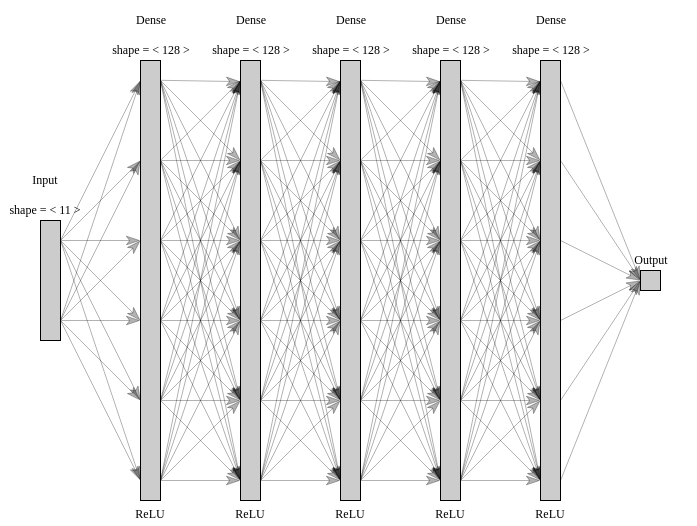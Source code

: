 <mxfile version="17.4.0" type="github"><diagram id="D5hz_3IDeB3pTGHhbvuk" name="Page-1"><mxGraphModel dx="517" dy="291" grid="1" gridSize="10" guides="1" tooltips="1" connect="1" arrows="1" fold="1" page="1" pageScale="1" pageWidth="850" pageHeight="1100" math="0" shadow="0"><root><mxCell id="0"/><mxCell id="1" parent="0"/><mxCell id="kqEe0ORFZnxkRcfExbXP-3" value="" style="rounded=0;whiteSpace=wrap;html=1;fillColor=#CCCCCC;strokeColor=default;strokeWidth=0.5;" vertex="1" parent="1"><mxGeometry x="210" y="270" width="10" height="220" as="geometry"/></mxCell><mxCell id="kqEe0ORFZnxkRcfExbXP-29" value="" style="endArrow=classicThin;html=1;rounded=0;opacity=30;endFill=1;strokeWidth=0.5;exitX=1;exitY=0.045;exitDx=0;exitDy=0;exitPerimeter=0;entryX=0;entryY=0.048;entryDx=0;entryDy=0;entryPerimeter=0;" edge="1" parent="1"><mxGeometry width="50" height="50" relative="1" as="geometry"><mxPoint x="220" y="279.9" as="sourcePoint"/><mxPoint x="260" y="280.56" as="targetPoint"/></mxGeometry></mxCell><mxCell id="kqEe0ORFZnxkRcfExbXP-30" value="" style="endArrow=classicThin;html=1;rounded=0;opacity=30;endFill=1;strokeWidth=0.5;" edge="1" parent="1"><mxGeometry width="50" height="50" relative="1" as="geometry"><mxPoint x="220" y="280" as="sourcePoint"/><mxPoint x="260" y="320" as="targetPoint"/></mxGeometry></mxCell><mxCell id="kqEe0ORFZnxkRcfExbXP-31" value="" style="endArrow=classicThin;html=1;rounded=0;opacity=30;endFill=1;strokeWidth=0.5;" edge="1" parent="1"><mxGeometry width="50" height="50" relative="1" as="geometry"><mxPoint x="220" y="280" as="sourcePoint"/><mxPoint x="260" y="360" as="targetPoint"/></mxGeometry></mxCell><mxCell id="kqEe0ORFZnxkRcfExbXP-32" value="" style="endArrow=classicThin;html=1;rounded=0;opacity=30;endFill=1;strokeWidth=0.5;" edge="1" parent="1"><mxGeometry width="50" height="50" relative="1" as="geometry"><mxPoint x="220" y="280" as="sourcePoint"/><mxPoint x="260" y="400" as="targetPoint"/></mxGeometry></mxCell><mxCell id="kqEe0ORFZnxkRcfExbXP-33" value="" style="endArrow=classicThin;html=1;rounded=0;opacity=30;endFill=1;strokeWidth=0.5;" edge="1" parent="1"><mxGeometry width="50" height="50" relative="1" as="geometry"><mxPoint x="220" y="280" as="sourcePoint"/><mxPoint x="260" y="440" as="targetPoint"/></mxGeometry></mxCell><mxCell id="kqEe0ORFZnxkRcfExbXP-34" value="" style="endArrow=classicThin;html=1;rounded=0;opacity=30;endFill=1;strokeWidth=0.5;" edge="1" parent="1"><mxGeometry width="50" height="50" relative="1" as="geometry"><mxPoint x="220" y="280" as="sourcePoint"/><mxPoint x="260" y="480" as="targetPoint"/></mxGeometry></mxCell><mxCell id="kqEe0ORFZnxkRcfExbXP-35" value="" style="endArrow=classicThin;html=1;rounded=0;opacity=30;endFill=1;strokeWidth=0.5;exitX=1;exitY=0.227;exitDx=0;exitDy=0;exitPerimeter=0;" edge="1" parent="1"><mxGeometry width="50" height="50" relative="1" as="geometry"><mxPoint x="220" y="319.94" as="sourcePoint"/><mxPoint x="260" y="280" as="targetPoint"/></mxGeometry></mxCell><mxCell id="kqEe0ORFZnxkRcfExbXP-36" value="" style="endArrow=classicThin;html=1;rounded=0;opacity=30;endFill=1;strokeWidth=0.5;" edge="1" parent="1"><mxGeometry width="50" height="50" relative="1" as="geometry"><mxPoint x="220" y="320" as="sourcePoint"/><mxPoint x="260" y="320" as="targetPoint"/></mxGeometry></mxCell><mxCell id="kqEe0ORFZnxkRcfExbXP-37" value="" style="endArrow=classicThin;html=1;rounded=0;opacity=30;endFill=1;strokeWidth=0.5;" edge="1" parent="1"><mxGeometry width="50" height="50" relative="1" as="geometry"><mxPoint x="220" y="320" as="sourcePoint"/><mxPoint x="260" y="360" as="targetPoint"/></mxGeometry></mxCell><mxCell id="kqEe0ORFZnxkRcfExbXP-38" value="" style="endArrow=classicThin;html=1;rounded=0;opacity=30;endFill=1;strokeWidth=0.5;" edge="1" parent="1"><mxGeometry width="50" height="50" relative="1" as="geometry"><mxPoint x="220" y="320" as="sourcePoint"/><mxPoint x="260" y="400" as="targetPoint"/></mxGeometry></mxCell><mxCell id="kqEe0ORFZnxkRcfExbXP-39" value="" style="endArrow=classicThin;html=1;rounded=0;opacity=30;endFill=1;strokeWidth=0.5;" edge="1" parent="1"><mxGeometry width="50" height="50" relative="1" as="geometry"><mxPoint x="220" y="320" as="sourcePoint"/><mxPoint x="260" y="440" as="targetPoint"/></mxGeometry></mxCell><mxCell id="kqEe0ORFZnxkRcfExbXP-40" value="" style="endArrow=classicThin;html=1;rounded=0;opacity=30;endFill=1;strokeWidth=0.5;" edge="1" parent="1"><mxGeometry width="50" height="50" relative="1" as="geometry"><mxPoint x="220" y="320" as="sourcePoint"/><mxPoint x="260" y="480" as="targetPoint"/></mxGeometry></mxCell><mxCell id="kqEe0ORFZnxkRcfExbXP-42" value="" style="endArrow=classicThin;html=1;rounded=0;opacity=30;endFill=1;strokeWidth=0.5;" edge="1" parent="1"><mxGeometry width="50" height="50" relative="1" as="geometry"><mxPoint x="220" y="360" as="sourcePoint"/><mxPoint x="260" y="280" as="targetPoint"/></mxGeometry></mxCell><mxCell id="kqEe0ORFZnxkRcfExbXP-43" value="" style="endArrow=classicThin;html=1;rounded=0;opacity=30;endFill=1;strokeWidth=0.5;" edge="1" parent="1"><mxGeometry width="50" height="50" relative="1" as="geometry"><mxPoint x="220" y="360" as="sourcePoint"/><mxPoint x="260" y="320" as="targetPoint"/></mxGeometry></mxCell><mxCell id="kqEe0ORFZnxkRcfExbXP-44" value="" style="endArrow=classicThin;html=1;rounded=0;opacity=30;endFill=1;strokeWidth=0.5;" edge="1" parent="1"><mxGeometry width="50" height="50" relative="1" as="geometry"><mxPoint x="220" y="360" as="sourcePoint"/><mxPoint x="260" y="360" as="targetPoint"/></mxGeometry></mxCell><mxCell id="kqEe0ORFZnxkRcfExbXP-45" value="" style="endArrow=classicThin;html=1;rounded=0;opacity=30;endFill=1;strokeWidth=0.5;" edge="1" parent="1"><mxGeometry width="50" height="50" relative="1" as="geometry"><mxPoint x="220" y="360" as="sourcePoint"/><mxPoint x="260" y="400" as="targetPoint"/></mxGeometry></mxCell><mxCell id="kqEe0ORFZnxkRcfExbXP-46" value="" style="endArrow=classicThin;html=1;rounded=0;opacity=30;endFill=1;strokeWidth=0.5;" edge="1" parent="1"><mxGeometry width="50" height="50" relative="1" as="geometry"><mxPoint x="220" y="360" as="sourcePoint"/><mxPoint x="260" y="440" as="targetPoint"/></mxGeometry></mxCell><mxCell id="kqEe0ORFZnxkRcfExbXP-47" value="" style="endArrow=classicThin;html=1;rounded=0;opacity=30;endFill=1;strokeWidth=0.5;" edge="1" parent="1"><mxGeometry width="50" height="50" relative="1" as="geometry"><mxPoint x="220" y="360" as="sourcePoint"/><mxPoint x="260" y="480" as="targetPoint"/></mxGeometry></mxCell><mxCell id="kqEe0ORFZnxkRcfExbXP-48" value="" style="endArrow=classicThin;html=1;rounded=0;opacity=30;endFill=1;strokeWidth=0.5;" edge="1" parent="1"><mxGeometry width="50" height="50" relative="1" as="geometry"><mxPoint x="220" y="400" as="sourcePoint"/><mxPoint x="260" y="280" as="targetPoint"/></mxGeometry></mxCell><mxCell id="kqEe0ORFZnxkRcfExbXP-49" value="" style="endArrow=classicThin;html=1;rounded=0;opacity=30;endFill=1;strokeWidth=0.5;" edge="1" parent="1"><mxGeometry width="50" height="50" relative="1" as="geometry"><mxPoint x="220" y="400" as="sourcePoint"/><mxPoint x="260" y="320" as="targetPoint"/></mxGeometry></mxCell><mxCell id="kqEe0ORFZnxkRcfExbXP-50" value="" style="endArrow=classicThin;html=1;rounded=0;opacity=30;endFill=1;strokeWidth=0.5;" edge="1" parent="1"><mxGeometry width="50" height="50" relative="1" as="geometry"><mxPoint x="220" y="400" as="sourcePoint"/><mxPoint x="260" y="360" as="targetPoint"/></mxGeometry></mxCell><mxCell id="kqEe0ORFZnxkRcfExbXP-51" value="" style="endArrow=classicThin;html=1;rounded=0;opacity=30;endFill=1;strokeWidth=0.5;" edge="1" parent="1"><mxGeometry width="50" height="50" relative="1" as="geometry"><mxPoint x="220" y="400" as="sourcePoint"/><mxPoint x="260" y="400" as="targetPoint"/></mxGeometry></mxCell><mxCell id="kqEe0ORFZnxkRcfExbXP-52" value="" style="endArrow=classicThin;html=1;rounded=0;opacity=30;endFill=1;strokeWidth=0.5;" edge="1" parent="1"><mxGeometry width="50" height="50" relative="1" as="geometry"><mxPoint x="220" y="400" as="sourcePoint"/><mxPoint x="260" y="440" as="targetPoint"/></mxGeometry></mxCell><mxCell id="kqEe0ORFZnxkRcfExbXP-53" value="" style="endArrow=classicThin;html=1;rounded=0;opacity=30;endFill=1;strokeWidth=0.5;" edge="1" parent="1"><mxGeometry width="50" height="50" relative="1" as="geometry"><mxPoint x="220" y="400" as="sourcePoint"/><mxPoint x="260" y="480" as="targetPoint"/></mxGeometry></mxCell><mxCell id="kqEe0ORFZnxkRcfExbXP-54" value="" style="endArrow=classicThin;html=1;rounded=0;opacity=30;endFill=1;strokeWidth=0.5;" edge="1" parent="1"><mxGeometry width="50" height="50" relative="1" as="geometry"><mxPoint x="220" y="440" as="sourcePoint"/><mxPoint x="260" y="280" as="targetPoint"/></mxGeometry></mxCell><mxCell id="kqEe0ORFZnxkRcfExbXP-55" value="" style="endArrow=classicThin;html=1;rounded=0;opacity=30;endFill=1;strokeWidth=0.5;" edge="1" parent="1"><mxGeometry width="50" height="50" relative="1" as="geometry"><mxPoint x="220" y="440" as="sourcePoint"/><mxPoint x="260" y="320" as="targetPoint"/></mxGeometry></mxCell><mxCell id="kqEe0ORFZnxkRcfExbXP-56" value="" style="endArrow=classicThin;html=1;rounded=0;opacity=30;endFill=1;strokeWidth=0.5;" edge="1" parent="1"><mxGeometry width="50" height="50" relative="1" as="geometry"><mxPoint x="220" y="440" as="sourcePoint"/><mxPoint x="260" y="360" as="targetPoint"/></mxGeometry></mxCell><mxCell id="kqEe0ORFZnxkRcfExbXP-57" value="" style="endArrow=classicThin;html=1;rounded=0;opacity=30;endFill=1;strokeWidth=0.5;" edge="1" parent="1"><mxGeometry width="50" height="50" relative="1" as="geometry"><mxPoint x="220" y="440" as="sourcePoint"/><mxPoint x="260" y="400" as="targetPoint"/></mxGeometry></mxCell><mxCell id="kqEe0ORFZnxkRcfExbXP-58" value="" style="endArrow=classicThin;html=1;rounded=0;opacity=30;endFill=1;strokeWidth=0.5;" edge="1" parent="1"><mxGeometry width="50" height="50" relative="1" as="geometry"><mxPoint x="220" y="440" as="sourcePoint"/><mxPoint x="260" y="440" as="targetPoint"/></mxGeometry></mxCell><mxCell id="kqEe0ORFZnxkRcfExbXP-59" value="" style="endArrow=classicThin;html=1;rounded=0;opacity=30;endFill=1;strokeWidth=0.5;" edge="1" parent="1"><mxGeometry width="50" height="50" relative="1" as="geometry"><mxPoint x="220" y="440" as="sourcePoint"/><mxPoint x="260" y="480" as="targetPoint"/></mxGeometry></mxCell><mxCell id="kqEe0ORFZnxkRcfExbXP-60" value="" style="endArrow=classicThin;html=1;rounded=0;opacity=30;endFill=1;strokeWidth=0.5;" edge="1" parent="1"><mxGeometry width="50" height="50" relative="1" as="geometry"><mxPoint x="220" y="480" as="sourcePoint"/><mxPoint x="260" y="280" as="targetPoint"/></mxGeometry></mxCell><mxCell id="kqEe0ORFZnxkRcfExbXP-61" value="" style="endArrow=classicThin;html=1;rounded=0;opacity=30;endFill=1;strokeWidth=0.5;" edge="1" parent="1"><mxGeometry width="50" height="50" relative="1" as="geometry"><mxPoint x="220" y="480" as="sourcePoint"/><mxPoint x="260" y="320" as="targetPoint"/></mxGeometry></mxCell><mxCell id="kqEe0ORFZnxkRcfExbXP-62" value="" style="endArrow=classicThin;html=1;rounded=0;opacity=30;endFill=1;strokeWidth=0.5;" edge="1" parent="1"><mxGeometry width="50" height="50" relative="1" as="geometry"><mxPoint x="220" y="480" as="sourcePoint"/><mxPoint x="260" y="360" as="targetPoint"/></mxGeometry></mxCell><mxCell id="kqEe0ORFZnxkRcfExbXP-63" value="" style="endArrow=classicThin;html=1;rounded=0;opacity=30;endFill=1;strokeWidth=0.5;" edge="1" parent="1"><mxGeometry width="50" height="50" relative="1" as="geometry"><mxPoint x="220" y="480" as="sourcePoint"/><mxPoint x="260" y="400" as="targetPoint"/></mxGeometry></mxCell><mxCell id="kqEe0ORFZnxkRcfExbXP-64" value="" style="endArrow=classicThin;html=1;rounded=0;opacity=30;endFill=1;strokeWidth=0.5;" edge="1" parent="1"><mxGeometry width="50" height="50" relative="1" as="geometry"><mxPoint x="220" y="480" as="sourcePoint"/><mxPoint x="260" y="440" as="targetPoint"/></mxGeometry></mxCell><mxCell id="kqEe0ORFZnxkRcfExbXP-65" value="" style="endArrow=classicThin;html=1;rounded=0;opacity=30;endFill=1;strokeWidth=0.5;" edge="1" parent="1"><mxGeometry width="50" height="50" relative="1" as="geometry"><mxPoint x="220" y="480" as="sourcePoint"/><mxPoint x="260" y="480" as="targetPoint"/></mxGeometry></mxCell><mxCell id="kqEe0ORFZnxkRcfExbXP-325" value="" style="rounded=0;whiteSpace=wrap;html=1;fillColor=#CCCCCC;strokeColor=default;strokeWidth=0.5;" vertex="1" parent="1"><mxGeometry x="260" y="270" width="10" height="220" as="geometry"/></mxCell><mxCell id="kqEe0ORFZnxkRcfExbXP-326" value="" style="endArrow=classicThin;html=1;rounded=0;opacity=30;endFill=1;strokeWidth=0.5;exitX=1;exitY=0.045;exitDx=0;exitDy=0;exitPerimeter=0;entryX=0;entryY=0.048;entryDx=0;entryDy=0;entryPerimeter=0;" edge="1" parent="1"><mxGeometry width="50" height="50" relative="1" as="geometry"><mxPoint x="270" y="279.9" as="sourcePoint"/><mxPoint x="310" y="280.56" as="targetPoint"/></mxGeometry></mxCell><mxCell id="kqEe0ORFZnxkRcfExbXP-327" value="" style="endArrow=classicThin;html=1;rounded=0;opacity=30;endFill=1;strokeWidth=0.5;" edge="1" parent="1"><mxGeometry width="50" height="50" relative="1" as="geometry"><mxPoint x="270" y="280" as="sourcePoint"/><mxPoint x="310" y="320" as="targetPoint"/></mxGeometry></mxCell><mxCell id="kqEe0ORFZnxkRcfExbXP-328" value="" style="endArrow=classicThin;html=1;rounded=0;opacity=30;endFill=1;strokeWidth=0.5;" edge="1" parent="1"><mxGeometry width="50" height="50" relative="1" as="geometry"><mxPoint x="270" y="280" as="sourcePoint"/><mxPoint x="310" y="360" as="targetPoint"/></mxGeometry></mxCell><mxCell id="kqEe0ORFZnxkRcfExbXP-329" value="" style="endArrow=classicThin;html=1;rounded=0;opacity=30;endFill=1;strokeWidth=0.5;" edge="1" parent="1"><mxGeometry width="50" height="50" relative="1" as="geometry"><mxPoint x="270" y="280" as="sourcePoint"/><mxPoint x="310" y="400" as="targetPoint"/></mxGeometry></mxCell><mxCell id="kqEe0ORFZnxkRcfExbXP-330" value="" style="endArrow=classicThin;html=1;rounded=0;opacity=30;endFill=1;strokeWidth=0.5;" edge="1" parent="1"><mxGeometry width="50" height="50" relative="1" as="geometry"><mxPoint x="270" y="280" as="sourcePoint"/><mxPoint x="310" y="440" as="targetPoint"/></mxGeometry></mxCell><mxCell id="kqEe0ORFZnxkRcfExbXP-331" value="" style="endArrow=classicThin;html=1;rounded=0;opacity=30;endFill=1;strokeWidth=0.5;" edge="1" parent="1"><mxGeometry width="50" height="50" relative="1" as="geometry"><mxPoint x="270" y="280" as="sourcePoint"/><mxPoint x="310" y="480" as="targetPoint"/></mxGeometry></mxCell><mxCell id="kqEe0ORFZnxkRcfExbXP-332" value="" style="endArrow=classicThin;html=1;rounded=0;opacity=30;endFill=1;strokeWidth=0.5;exitX=1;exitY=0.227;exitDx=0;exitDy=0;exitPerimeter=0;" edge="1" parent="1"><mxGeometry width="50" height="50" relative="1" as="geometry"><mxPoint x="270" y="319.94" as="sourcePoint"/><mxPoint x="310" y="280" as="targetPoint"/></mxGeometry></mxCell><mxCell id="kqEe0ORFZnxkRcfExbXP-333" value="" style="endArrow=classicThin;html=1;rounded=0;opacity=30;endFill=1;strokeWidth=0.5;" edge="1" parent="1"><mxGeometry width="50" height="50" relative="1" as="geometry"><mxPoint x="270" y="320" as="sourcePoint"/><mxPoint x="310" y="320" as="targetPoint"/></mxGeometry></mxCell><mxCell id="kqEe0ORFZnxkRcfExbXP-334" value="" style="endArrow=classicThin;html=1;rounded=0;opacity=30;endFill=1;strokeWidth=0.5;" edge="1" parent="1"><mxGeometry width="50" height="50" relative="1" as="geometry"><mxPoint x="270" y="320" as="sourcePoint"/><mxPoint x="310" y="360" as="targetPoint"/></mxGeometry></mxCell><mxCell id="kqEe0ORFZnxkRcfExbXP-335" value="" style="endArrow=classicThin;html=1;rounded=0;opacity=30;endFill=1;strokeWidth=0.5;" edge="1" parent="1"><mxGeometry width="50" height="50" relative="1" as="geometry"><mxPoint x="270" y="320" as="sourcePoint"/><mxPoint x="310" y="400" as="targetPoint"/></mxGeometry></mxCell><mxCell id="kqEe0ORFZnxkRcfExbXP-336" value="" style="endArrow=classicThin;html=1;rounded=0;opacity=30;endFill=1;strokeWidth=0.5;" edge="1" parent="1"><mxGeometry width="50" height="50" relative="1" as="geometry"><mxPoint x="270" y="320" as="sourcePoint"/><mxPoint x="310" y="440" as="targetPoint"/></mxGeometry></mxCell><mxCell id="kqEe0ORFZnxkRcfExbXP-337" value="" style="endArrow=classicThin;html=1;rounded=0;opacity=30;endFill=1;strokeWidth=0.5;" edge="1" parent="1"><mxGeometry width="50" height="50" relative="1" as="geometry"><mxPoint x="270" y="320" as="sourcePoint"/><mxPoint x="310" y="480" as="targetPoint"/></mxGeometry></mxCell><mxCell id="kqEe0ORFZnxkRcfExbXP-338" value="" style="endArrow=classicThin;html=1;rounded=0;opacity=30;endFill=1;strokeWidth=0.5;" edge="1" parent="1"><mxGeometry width="50" height="50" relative="1" as="geometry"><mxPoint x="270" y="360" as="sourcePoint"/><mxPoint x="310" y="280" as="targetPoint"/></mxGeometry></mxCell><mxCell id="kqEe0ORFZnxkRcfExbXP-339" value="" style="endArrow=classicThin;html=1;rounded=0;opacity=30;endFill=1;strokeWidth=0.5;" edge="1" parent="1"><mxGeometry width="50" height="50" relative="1" as="geometry"><mxPoint x="270" y="360" as="sourcePoint"/><mxPoint x="310" y="320" as="targetPoint"/></mxGeometry></mxCell><mxCell id="kqEe0ORFZnxkRcfExbXP-340" value="" style="endArrow=classicThin;html=1;rounded=0;opacity=30;endFill=1;strokeWidth=0.5;" edge="1" parent="1"><mxGeometry width="50" height="50" relative="1" as="geometry"><mxPoint x="270" y="360" as="sourcePoint"/><mxPoint x="310" y="360" as="targetPoint"/></mxGeometry></mxCell><mxCell id="kqEe0ORFZnxkRcfExbXP-341" value="" style="endArrow=classicThin;html=1;rounded=0;opacity=30;endFill=1;strokeWidth=0.5;" edge="1" parent="1"><mxGeometry width="50" height="50" relative="1" as="geometry"><mxPoint x="270" y="360" as="sourcePoint"/><mxPoint x="310" y="400" as="targetPoint"/></mxGeometry></mxCell><mxCell id="kqEe0ORFZnxkRcfExbXP-342" value="" style="endArrow=classicThin;html=1;rounded=0;opacity=30;endFill=1;strokeWidth=0.5;" edge="1" parent="1"><mxGeometry width="50" height="50" relative="1" as="geometry"><mxPoint x="270" y="360" as="sourcePoint"/><mxPoint x="310" y="440" as="targetPoint"/></mxGeometry></mxCell><mxCell id="kqEe0ORFZnxkRcfExbXP-343" value="" style="endArrow=classicThin;html=1;rounded=0;opacity=30;endFill=1;strokeWidth=0.5;" edge="1" parent="1"><mxGeometry width="50" height="50" relative="1" as="geometry"><mxPoint x="270" y="360" as="sourcePoint"/><mxPoint x="310" y="480" as="targetPoint"/></mxGeometry></mxCell><mxCell id="kqEe0ORFZnxkRcfExbXP-344" value="" style="endArrow=classicThin;html=1;rounded=0;opacity=30;endFill=1;strokeWidth=0.5;" edge="1" parent="1"><mxGeometry width="50" height="50" relative="1" as="geometry"><mxPoint x="270" y="400" as="sourcePoint"/><mxPoint x="310" y="280" as="targetPoint"/></mxGeometry></mxCell><mxCell id="kqEe0ORFZnxkRcfExbXP-345" value="" style="endArrow=classicThin;html=1;rounded=0;opacity=30;endFill=1;strokeWidth=0.5;" edge="1" parent="1"><mxGeometry width="50" height="50" relative="1" as="geometry"><mxPoint x="270" y="400" as="sourcePoint"/><mxPoint x="310" y="320" as="targetPoint"/></mxGeometry></mxCell><mxCell id="kqEe0ORFZnxkRcfExbXP-346" value="" style="endArrow=classicThin;html=1;rounded=0;opacity=30;endFill=1;strokeWidth=0.5;" edge="1" parent="1"><mxGeometry width="50" height="50" relative="1" as="geometry"><mxPoint x="270" y="400" as="sourcePoint"/><mxPoint x="310" y="360" as="targetPoint"/></mxGeometry></mxCell><mxCell id="kqEe0ORFZnxkRcfExbXP-347" value="" style="endArrow=classicThin;html=1;rounded=0;opacity=30;endFill=1;strokeWidth=0.5;" edge="1" parent="1"><mxGeometry width="50" height="50" relative="1" as="geometry"><mxPoint x="270" y="400" as="sourcePoint"/><mxPoint x="310" y="400" as="targetPoint"/></mxGeometry></mxCell><mxCell id="kqEe0ORFZnxkRcfExbXP-348" value="" style="endArrow=classicThin;html=1;rounded=0;opacity=30;endFill=1;strokeWidth=0.5;" edge="1" parent="1"><mxGeometry width="50" height="50" relative="1" as="geometry"><mxPoint x="270" y="400" as="sourcePoint"/><mxPoint x="310" y="440" as="targetPoint"/></mxGeometry></mxCell><mxCell id="kqEe0ORFZnxkRcfExbXP-349" value="" style="endArrow=classicThin;html=1;rounded=0;opacity=30;endFill=1;strokeWidth=0.5;" edge="1" parent="1"><mxGeometry width="50" height="50" relative="1" as="geometry"><mxPoint x="270" y="400" as="sourcePoint"/><mxPoint x="310" y="480" as="targetPoint"/></mxGeometry></mxCell><mxCell id="kqEe0ORFZnxkRcfExbXP-350" value="" style="endArrow=classicThin;html=1;rounded=0;opacity=30;endFill=1;strokeWidth=0.5;" edge="1" parent="1"><mxGeometry width="50" height="50" relative="1" as="geometry"><mxPoint x="270" y="440" as="sourcePoint"/><mxPoint x="310" y="280" as="targetPoint"/></mxGeometry></mxCell><mxCell id="kqEe0ORFZnxkRcfExbXP-351" value="" style="endArrow=classicThin;html=1;rounded=0;opacity=30;endFill=1;strokeWidth=0.5;" edge="1" parent="1"><mxGeometry width="50" height="50" relative="1" as="geometry"><mxPoint x="270" y="440" as="sourcePoint"/><mxPoint x="310" y="320" as="targetPoint"/></mxGeometry></mxCell><mxCell id="kqEe0ORFZnxkRcfExbXP-352" value="" style="endArrow=classicThin;html=1;rounded=0;opacity=30;endFill=1;strokeWidth=0.5;" edge="1" parent="1"><mxGeometry width="50" height="50" relative="1" as="geometry"><mxPoint x="270" y="440" as="sourcePoint"/><mxPoint x="310" y="360" as="targetPoint"/></mxGeometry></mxCell><mxCell id="kqEe0ORFZnxkRcfExbXP-353" value="" style="endArrow=classicThin;html=1;rounded=0;opacity=30;endFill=1;strokeWidth=0.5;" edge="1" parent="1"><mxGeometry width="50" height="50" relative="1" as="geometry"><mxPoint x="270" y="440" as="sourcePoint"/><mxPoint x="310" y="400" as="targetPoint"/></mxGeometry></mxCell><mxCell id="kqEe0ORFZnxkRcfExbXP-354" value="" style="endArrow=classicThin;html=1;rounded=0;opacity=30;endFill=1;strokeWidth=0.5;" edge="1" parent="1"><mxGeometry width="50" height="50" relative="1" as="geometry"><mxPoint x="270" y="440" as="sourcePoint"/><mxPoint x="310" y="440" as="targetPoint"/></mxGeometry></mxCell><mxCell id="kqEe0ORFZnxkRcfExbXP-355" value="" style="endArrow=classicThin;html=1;rounded=0;opacity=30;endFill=1;strokeWidth=0.5;" edge="1" parent="1"><mxGeometry width="50" height="50" relative="1" as="geometry"><mxPoint x="270" y="440" as="sourcePoint"/><mxPoint x="310" y="480" as="targetPoint"/></mxGeometry></mxCell><mxCell id="kqEe0ORFZnxkRcfExbXP-356" value="" style="endArrow=classicThin;html=1;rounded=0;opacity=30;endFill=1;strokeWidth=0.5;" edge="1" parent="1"><mxGeometry width="50" height="50" relative="1" as="geometry"><mxPoint x="270" y="480" as="sourcePoint"/><mxPoint x="310" y="280" as="targetPoint"/></mxGeometry></mxCell><mxCell id="kqEe0ORFZnxkRcfExbXP-357" value="" style="endArrow=classicThin;html=1;rounded=0;opacity=30;endFill=1;strokeWidth=0.5;" edge="1" parent="1"><mxGeometry width="50" height="50" relative="1" as="geometry"><mxPoint x="270" y="480" as="sourcePoint"/><mxPoint x="310" y="320" as="targetPoint"/></mxGeometry></mxCell><mxCell id="kqEe0ORFZnxkRcfExbXP-358" value="" style="endArrow=classicThin;html=1;rounded=0;opacity=30;endFill=1;strokeWidth=0.5;" edge="1" parent="1"><mxGeometry width="50" height="50" relative="1" as="geometry"><mxPoint x="270" y="480" as="sourcePoint"/><mxPoint x="310" y="360" as="targetPoint"/></mxGeometry></mxCell><mxCell id="kqEe0ORFZnxkRcfExbXP-359" value="" style="endArrow=classicThin;html=1;rounded=0;opacity=30;endFill=1;strokeWidth=0.5;" edge="1" parent="1"><mxGeometry width="50" height="50" relative="1" as="geometry"><mxPoint x="270" y="480" as="sourcePoint"/><mxPoint x="310" y="400" as="targetPoint"/></mxGeometry></mxCell><mxCell id="kqEe0ORFZnxkRcfExbXP-360" value="" style="endArrow=classicThin;html=1;rounded=0;opacity=30;endFill=1;strokeWidth=0.5;" edge="1" parent="1"><mxGeometry width="50" height="50" relative="1" as="geometry"><mxPoint x="270" y="480" as="sourcePoint"/><mxPoint x="310" y="440" as="targetPoint"/></mxGeometry></mxCell><mxCell id="kqEe0ORFZnxkRcfExbXP-361" value="" style="endArrow=classicThin;html=1;rounded=0;opacity=30;endFill=1;strokeWidth=0.5;" edge="1" parent="1"><mxGeometry width="50" height="50" relative="1" as="geometry"><mxPoint x="270" y="480" as="sourcePoint"/><mxPoint x="310" y="480" as="targetPoint"/></mxGeometry></mxCell><mxCell id="kqEe0ORFZnxkRcfExbXP-362" value="" style="rounded=0;whiteSpace=wrap;html=1;fillColor=#CCCCCC;strokeColor=default;strokeWidth=0.5;" vertex="1" parent="1"><mxGeometry x="310" y="270" width="10" height="220" as="geometry"/></mxCell><mxCell id="kqEe0ORFZnxkRcfExbXP-363" value="" style="endArrow=classicThin;html=1;rounded=0;opacity=30;endFill=1;strokeWidth=0.5;exitX=1;exitY=0.045;exitDx=0;exitDy=0;exitPerimeter=0;entryX=0;entryY=0.048;entryDx=0;entryDy=0;entryPerimeter=0;" edge="1" parent="1"><mxGeometry width="50" height="50" relative="1" as="geometry"><mxPoint x="320" y="279.9" as="sourcePoint"/><mxPoint x="360" y="280.56" as="targetPoint"/></mxGeometry></mxCell><mxCell id="kqEe0ORFZnxkRcfExbXP-364" value="" style="endArrow=classicThin;html=1;rounded=0;opacity=30;endFill=1;strokeWidth=0.5;" edge="1" parent="1"><mxGeometry width="50" height="50" relative="1" as="geometry"><mxPoint x="320" y="280" as="sourcePoint"/><mxPoint x="360" y="320" as="targetPoint"/></mxGeometry></mxCell><mxCell id="kqEe0ORFZnxkRcfExbXP-365" value="" style="endArrow=classicThin;html=1;rounded=0;opacity=30;endFill=1;strokeWidth=0.5;" edge="1" parent="1"><mxGeometry width="50" height="50" relative="1" as="geometry"><mxPoint x="320" y="280" as="sourcePoint"/><mxPoint x="360" y="360" as="targetPoint"/></mxGeometry></mxCell><mxCell id="kqEe0ORFZnxkRcfExbXP-366" value="" style="endArrow=classicThin;html=1;rounded=0;opacity=30;endFill=1;strokeWidth=0.5;" edge="1" parent="1"><mxGeometry width="50" height="50" relative="1" as="geometry"><mxPoint x="320" y="280" as="sourcePoint"/><mxPoint x="360" y="400" as="targetPoint"/></mxGeometry></mxCell><mxCell id="kqEe0ORFZnxkRcfExbXP-367" value="" style="endArrow=classicThin;html=1;rounded=0;opacity=30;endFill=1;strokeWidth=0.5;" edge="1" parent="1"><mxGeometry width="50" height="50" relative="1" as="geometry"><mxPoint x="320" y="280" as="sourcePoint"/><mxPoint x="360" y="440" as="targetPoint"/></mxGeometry></mxCell><mxCell id="kqEe0ORFZnxkRcfExbXP-368" value="" style="endArrow=classicThin;html=1;rounded=0;opacity=30;endFill=1;strokeWidth=0.5;" edge="1" parent="1"><mxGeometry width="50" height="50" relative="1" as="geometry"><mxPoint x="320" y="280" as="sourcePoint"/><mxPoint x="360" y="480" as="targetPoint"/></mxGeometry></mxCell><mxCell id="kqEe0ORFZnxkRcfExbXP-369" value="" style="endArrow=classicThin;html=1;rounded=0;opacity=30;endFill=1;strokeWidth=0.5;exitX=1;exitY=0.227;exitDx=0;exitDy=0;exitPerimeter=0;" edge="1" parent="1"><mxGeometry width="50" height="50" relative="1" as="geometry"><mxPoint x="320" y="319.94" as="sourcePoint"/><mxPoint x="360" y="280" as="targetPoint"/></mxGeometry></mxCell><mxCell id="kqEe0ORFZnxkRcfExbXP-370" value="" style="endArrow=classicThin;html=1;rounded=0;opacity=30;endFill=1;strokeWidth=0.5;" edge="1" parent="1"><mxGeometry width="50" height="50" relative="1" as="geometry"><mxPoint x="320" y="320" as="sourcePoint"/><mxPoint x="360" y="320" as="targetPoint"/></mxGeometry></mxCell><mxCell id="kqEe0ORFZnxkRcfExbXP-371" value="" style="endArrow=classicThin;html=1;rounded=0;opacity=30;endFill=1;strokeWidth=0.5;" edge="1" parent="1"><mxGeometry width="50" height="50" relative="1" as="geometry"><mxPoint x="320" y="320" as="sourcePoint"/><mxPoint x="360" y="360" as="targetPoint"/></mxGeometry></mxCell><mxCell id="kqEe0ORFZnxkRcfExbXP-372" value="" style="endArrow=classicThin;html=1;rounded=0;opacity=30;endFill=1;strokeWidth=0.5;" edge="1" parent="1"><mxGeometry width="50" height="50" relative="1" as="geometry"><mxPoint x="320" y="320" as="sourcePoint"/><mxPoint x="360" y="400" as="targetPoint"/></mxGeometry></mxCell><mxCell id="kqEe0ORFZnxkRcfExbXP-373" value="" style="endArrow=classicThin;html=1;rounded=0;opacity=30;endFill=1;strokeWidth=0.5;" edge="1" parent="1"><mxGeometry width="50" height="50" relative="1" as="geometry"><mxPoint x="320" y="320" as="sourcePoint"/><mxPoint x="360" y="440" as="targetPoint"/></mxGeometry></mxCell><mxCell id="kqEe0ORFZnxkRcfExbXP-374" value="" style="endArrow=classicThin;html=1;rounded=0;opacity=30;endFill=1;strokeWidth=0.5;" edge="1" parent="1"><mxGeometry width="50" height="50" relative="1" as="geometry"><mxPoint x="320" y="320" as="sourcePoint"/><mxPoint x="360" y="480" as="targetPoint"/></mxGeometry></mxCell><mxCell id="kqEe0ORFZnxkRcfExbXP-375" value="" style="endArrow=classicThin;html=1;rounded=0;opacity=30;endFill=1;strokeWidth=0.5;" edge="1" parent="1"><mxGeometry width="50" height="50" relative="1" as="geometry"><mxPoint x="320" y="360" as="sourcePoint"/><mxPoint x="360" y="280" as="targetPoint"/></mxGeometry></mxCell><mxCell id="kqEe0ORFZnxkRcfExbXP-376" value="" style="endArrow=classicThin;html=1;rounded=0;opacity=30;endFill=1;strokeWidth=0.5;" edge="1" parent="1"><mxGeometry width="50" height="50" relative="1" as="geometry"><mxPoint x="320" y="360" as="sourcePoint"/><mxPoint x="360" y="320" as="targetPoint"/></mxGeometry></mxCell><mxCell id="kqEe0ORFZnxkRcfExbXP-377" value="" style="endArrow=classicThin;html=1;rounded=0;opacity=30;endFill=1;strokeWidth=0.5;" edge="1" parent="1"><mxGeometry width="50" height="50" relative="1" as="geometry"><mxPoint x="320" y="360" as="sourcePoint"/><mxPoint x="360" y="360" as="targetPoint"/></mxGeometry></mxCell><mxCell id="kqEe0ORFZnxkRcfExbXP-378" value="" style="endArrow=classicThin;html=1;rounded=0;opacity=30;endFill=1;strokeWidth=0.5;" edge="1" parent="1"><mxGeometry width="50" height="50" relative="1" as="geometry"><mxPoint x="320" y="360" as="sourcePoint"/><mxPoint x="360" y="400" as="targetPoint"/></mxGeometry></mxCell><mxCell id="kqEe0ORFZnxkRcfExbXP-379" value="" style="endArrow=classicThin;html=1;rounded=0;opacity=30;endFill=1;strokeWidth=0.5;" edge="1" parent="1"><mxGeometry width="50" height="50" relative="1" as="geometry"><mxPoint x="320" y="360" as="sourcePoint"/><mxPoint x="360" y="440" as="targetPoint"/></mxGeometry></mxCell><mxCell id="kqEe0ORFZnxkRcfExbXP-380" value="" style="endArrow=classicThin;html=1;rounded=0;opacity=30;endFill=1;strokeWidth=0.5;" edge="1" parent="1"><mxGeometry width="50" height="50" relative="1" as="geometry"><mxPoint x="320" y="360" as="sourcePoint"/><mxPoint x="360" y="480" as="targetPoint"/></mxGeometry></mxCell><mxCell id="kqEe0ORFZnxkRcfExbXP-381" value="" style="endArrow=classicThin;html=1;rounded=0;opacity=30;endFill=1;strokeWidth=0.5;" edge="1" parent="1"><mxGeometry width="50" height="50" relative="1" as="geometry"><mxPoint x="320" y="400" as="sourcePoint"/><mxPoint x="360" y="280" as="targetPoint"/></mxGeometry></mxCell><mxCell id="kqEe0ORFZnxkRcfExbXP-382" value="" style="endArrow=classicThin;html=1;rounded=0;opacity=30;endFill=1;strokeWidth=0.5;" edge="1" parent="1"><mxGeometry width="50" height="50" relative="1" as="geometry"><mxPoint x="320" y="400" as="sourcePoint"/><mxPoint x="360" y="320" as="targetPoint"/></mxGeometry></mxCell><mxCell id="kqEe0ORFZnxkRcfExbXP-383" value="" style="endArrow=classicThin;html=1;rounded=0;opacity=30;endFill=1;strokeWidth=0.5;" edge="1" parent="1"><mxGeometry width="50" height="50" relative="1" as="geometry"><mxPoint x="320" y="400" as="sourcePoint"/><mxPoint x="360" y="360" as="targetPoint"/></mxGeometry></mxCell><mxCell id="kqEe0ORFZnxkRcfExbXP-384" value="" style="endArrow=classicThin;html=1;rounded=0;opacity=30;endFill=1;strokeWidth=0.5;" edge="1" parent="1"><mxGeometry width="50" height="50" relative="1" as="geometry"><mxPoint x="320" y="400" as="sourcePoint"/><mxPoint x="360" y="400" as="targetPoint"/></mxGeometry></mxCell><mxCell id="kqEe0ORFZnxkRcfExbXP-385" value="" style="endArrow=classicThin;html=1;rounded=0;opacity=30;endFill=1;strokeWidth=0.5;" edge="1" parent="1"><mxGeometry width="50" height="50" relative="1" as="geometry"><mxPoint x="320" y="400" as="sourcePoint"/><mxPoint x="360" y="440" as="targetPoint"/></mxGeometry></mxCell><mxCell id="kqEe0ORFZnxkRcfExbXP-386" value="" style="endArrow=classicThin;html=1;rounded=0;opacity=30;endFill=1;strokeWidth=0.5;" edge="1" parent="1"><mxGeometry width="50" height="50" relative="1" as="geometry"><mxPoint x="320" y="400" as="sourcePoint"/><mxPoint x="360" y="480" as="targetPoint"/></mxGeometry></mxCell><mxCell id="kqEe0ORFZnxkRcfExbXP-387" value="" style="endArrow=classicThin;html=1;rounded=0;opacity=30;endFill=1;strokeWidth=0.5;" edge="1" parent="1"><mxGeometry width="50" height="50" relative="1" as="geometry"><mxPoint x="320" y="440" as="sourcePoint"/><mxPoint x="360" y="280" as="targetPoint"/></mxGeometry></mxCell><mxCell id="kqEe0ORFZnxkRcfExbXP-388" value="" style="endArrow=classicThin;html=1;rounded=0;opacity=30;endFill=1;strokeWidth=0.5;" edge="1" parent="1"><mxGeometry width="50" height="50" relative="1" as="geometry"><mxPoint x="320" y="440" as="sourcePoint"/><mxPoint x="360" y="320" as="targetPoint"/></mxGeometry></mxCell><mxCell id="kqEe0ORFZnxkRcfExbXP-389" value="" style="endArrow=classicThin;html=1;rounded=0;opacity=30;endFill=1;strokeWidth=0.5;" edge="1" parent="1"><mxGeometry width="50" height="50" relative="1" as="geometry"><mxPoint x="320" y="440" as="sourcePoint"/><mxPoint x="360" y="360" as="targetPoint"/></mxGeometry></mxCell><mxCell id="kqEe0ORFZnxkRcfExbXP-390" value="" style="endArrow=classicThin;html=1;rounded=0;opacity=30;endFill=1;strokeWidth=0.5;" edge="1" parent="1"><mxGeometry width="50" height="50" relative="1" as="geometry"><mxPoint x="320" y="440" as="sourcePoint"/><mxPoint x="360" y="400" as="targetPoint"/></mxGeometry></mxCell><mxCell id="kqEe0ORFZnxkRcfExbXP-391" value="" style="endArrow=classicThin;html=1;rounded=0;opacity=30;endFill=1;strokeWidth=0.5;" edge="1" parent="1"><mxGeometry width="50" height="50" relative="1" as="geometry"><mxPoint x="320" y="440" as="sourcePoint"/><mxPoint x="360" y="440" as="targetPoint"/></mxGeometry></mxCell><mxCell id="kqEe0ORFZnxkRcfExbXP-392" value="" style="endArrow=classicThin;html=1;rounded=0;opacity=30;endFill=1;strokeWidth=0.5;" edge="1" parent="1"><mxGeometry width="50" height="50" relative="1" as="geometry"><mxPoint x="320" y="440" as="sourcePoint"/><mxPoint x="360" y="480" as="targetPoint"/></mxGeometry></mxCell><mxCell id="kqEe0ORFZnxkRcfExbXP-393" value="" style="endArrow=classicThin;html=1;rounded=0;opacity=30;endFill=1;strokeWidth=0.5;" edge="1" parent="1"><mxGeometry width="50" height="50" relative="1" as="geometry"><mxPoint x="320" y="480" as="sourcePoint"/><mxPoint x="360" y="280" as="targetPoint"/></mxGeometry></mxCell><mxCell id="kqEe0ORFZnxkRcfExbXP-394" value="" style="endArrow=classicThin;html=1;rounded=0;opacity=30;endFill=1;strokeWidth=0.5;" edge="1" parent="1"><mxGeometry width="50" height="50" relative="1" as="geometry"><mxPoint x="320" y="480" as="sourcePoint"/><mxPoint x="360" y="320" as="targetPoint"/></mxGeometry></mxCell><mxCell id="kqEe0ORFZnxkRcfExbXP-395" value="" style="endArrow=classicThin;html=1;rounded=0;opacity=30;endFill=1;strokeWidth=0.5;" edge="1" parent="1"><mxGeometry width="50" height="50" relative="1" as="geometry"><mxPoint x="320" y="480" as="sourcePoint"/><mxPoint x="360" y="360" as="targetPoint"/></mxGeometry></mxCell><mxCell id="kqEe0ORFZnxkRcfExbXP-396" value="" style="endArrow=classicThin;html=1;rounded=0;opacity=30;endFill=1;strokeWidth=0.5;" edge="1" parent="1"><mxGeometry width="50" height="50" relative="1" as="geometry"><mxPoint x="320" y="480" as="sourcePoint"/><mxPoint x="360" y="400" as="targetPoint"/></mxGeometry></mxCell><mxCell id="kqEe0ORFZnxkRcfExbXP-397" value="" style="endArrow=classicThin;html=1;rounded=0;opacity=30;endFill=1;strokeWidth=0.5;" edge="1" parent="1"><mxGeometry width="50" height="50" relative="1" as="geometry"><mxPoint x="320" y="480" as="sourcePoint"/><mxPoint x="360" y="440" as="targetPoint"/></mxGeometry></mxCell><mxCell id="kqEe0ORFZnxkRcfExbXP-398" value="" style="endArrow=classicThin;html=1;rounded=0;opacity=30;endFill=1;strokeWidth=0.5;" edge="1" parent="1"><mxGeometry width="50" height="50" relative="1" as="geometry"><mxPoint x="320" y="480" as="sourcePoint"/><mxPoint x="360" y="480" as="targetPoint"/></mxGeometry></mxCell><mxCell id="kqEe0ORFZnxkRcfExbXP-399" value="" style="rounded=0;whiteSpace=wrap;html=1;fillColor=#CCCCCC;strokeColor=default;strokeWidth=0.5;" vertex="1" parent="1"><mxGeometry x="360" y="270" width="10" height="220" as="geometry"/></mxCell><mxCell id="kqEe0ORFZnxkRcfExbXP-400" value="" style="endArrow=classicThin;html=1;rounded=0;opacity=30;endFill=1;strokeWidth=0.5;exitX=1;exitY=0.045;exitDx=0;exitDy=0;exitPerimeter=0;entryX=0;entryY=0.048;entryDx=0;entryDy=0;entryPerimeter=0;" edge="1" parent="1"><mxGeometry width="50" height="50" relative="1" as="geometry"><mxPoint x="370" y="279.9" as="sourcePoint"/><mxPoint x="410" y="280.56" as="targetPoint"/></mxGeometry></mxCell><mxCell id="kqEe0ORFZnxkRcfExbXP-401" value="" style="endArrow=classicThin;html=1;rounded=0;opacity=30;endFill=1;strokeWidth=0.5;" edge="1" parent="1"><mxGeometry width="50" height="50" relative="1" as="geometry"><mxPoint x="370" y="280" as="sourcePoint"/><mxPoint x="410" y="320" as="targetPoint"/></mxGeometry></mxCell><mxCell id="kqEe0ORFZnxkRcfExbXP-402" value="" style="endArrow=classicThin;html=1;rounded=0;opacity=30;endFill=1;strokeWidth=0.5;" edge="1" parent="1"><mxGeometry width="50" height="50" relative="1" as="geometry"><mxPoint x="370" y="280" as="sourcePoint"/><mxPoint x="410" y="360" as="targetPoint"/></mxGeometry></mxCell><mxCell id="kqEe0ORFZnxkRcfExbXP-403" value="" style="endArrow=classicThin;html=1;rounded=0;opacity=30;endFill=1;strokeWidth=0.5;" edge="1" parent="1"><mxGeometry width="50" height="50" relative="1" as="geometry"><mxPoint x="370" y="280" as="sourcePoint"/><mxPoint x="410" y="400" as="targetPoint"/></mxGeometry></mxCell><mxCell id="kqEe0ORFZnxkRcfExbXP-404" value="" style="endArrow=classicThin;html=1;rounded=0;opacity=30;endFill=1;strokeWidth=0.5;" edge="1" parent="1"><mxGeometry width="50" height="50" relative="1" as="geometry"><mxPoint x="370" y="280" as="sourcePoint"/><mxPoint x="410" y="440" as="targetPoint"/></mxGeometry></mxCell><mxCell id="kqEe0ORFZnxkRcfExbXP-405" value="" style="endArrow=classicThin;html=1;rounded=0;opacity=30;endFill=1;strokeWidth=0.5;" edge="1" parent="1"><mxGeometry width="50" height="50" relative="1" as="geometry"><mxPoint x="370" y="280" as="sourcePoint"/><mxPoint x="410" y="480" as="targetPoint"/></mxGeometry></mxCell><mxCell id="kqEe0ORFZnxkRcfExbXP-406" value="" style="endArrow=classicThin;html=1;rounded=0;opacity=30;endFill=1;strokeWidth=0.5;exitX=1;exitY=0.227;exitDx=0;exitDy=0;exitPerimeter=0;" edge="1" parent="1"><mxGeometry width="50" height="50" relative="1" as="geometry"><mxPoint x="370" y="319.94" as="sourcePoint"/><mxPoint x="410" y="280" as="targetPoint"/></mxGeometry></mxCell><mxCell id="kqEe0ORFZnxkRcfExbXP-407" value="" style="endArrow=classicThin;html=1;rounded=0;opacity=30;endFill=1;strokeWidth=0.5;" edge="1" parent="1"><mxGeometry width="50" height="50" relative="1" as="geometry"><mxPoint x="370" y="320" as="sourcePoint"/><mxPoint x="410" y="320" as="targetPoint"/></mxGeometry></mxCell><mxCell id="kqEe0ORFZnxkRcfExbXP-408" value="" style="endArrow=classicThin;html=1;rounded=0;opacity=30;endFill=1;strokeWidth=0.5;" edge="1" parent="1"><mxGeometry width="50" height="50" relative="1" as="geometry"><mxPoint x="370" y="320" as="sourcePoint"/><mxPoint x="410" y="360" as="targetPoint"/></mxGeometry></mxCell><mxCell id="kqEe0ORFZnxkRcfExbXP-409" value="" style="endArrow=classicThin;html=1;rounded=0;opacity=30;endFill=1;strokeWidth=0.5;" edge="1" parent="1"><mxGeometry width="50" height="50" relative="1" as="geometry"><mxPoint x="370" y="320" as="sourcePoint"/><mxPoint x="410" y="400" as="targetPoint"/></mxGeometry></mxCell><mxCell id="kqEe0ORFZnxkRcfExbXP-410" value="" style="endArrow=classicThin;html=1;rounded=0;opacity=30;endFill=1;strokeWidth=0.5;" edge="1" parent="1"><mxGeometry width="50" height="50" relative="1" as="geometry"><mxPoint x="370" y="320" as="sourcePoint"/><mxPoint x="410" y="440" as="targetPoint"/></mxGeometry></mxCell><mxCell id="kqEe0ORFZnxkRcfExbXP-411" value="" style="endArrow=classicThin;html=1;rounded=0;opacity=30;endFill=1;strokeWidth=0.5;" edge="1" parent="1"><mxGeometry width="50" height="50" relative="1" as="geometry"><mxPoint x="370" y="320" as="sourcePoint"/><mxPoint x="410" y="480" as="targetPoint"/></mxGeometry></mxCell><mxCell id="kqEe0ORFZnxkRcfExbXP-412" value="" style="endArrow=classicThin;html=1;rounded=0;opacity=30;endFill=1;strokeWidth=0.5;" edge="1" parent="1"><mxGeometry width="50" height="50" relative="1" as="geometry"><mxPoint x="370" y="360" as="sourcePoint"/><mxPoint x="410" y="280" as="targetPoint"/></mxGeometry></mxCell><mxCell id="kqEe0ORFZnxkRcfExbXP-413" value="" style="endArrow=classicThin;html=1;rounded=0;opacity=30;endFill=1;strokeWidth=0.5;" edge="1" parent="1"><mxGeometry width="50" height="50" relative="1" as="geometry"><mxPoint x="370" y="360" as="sourcePoint"/><mxPoint x="410" y="320" as="targetPoint"/></mxGeometry></mxCell><mxCell id="kqEe0ORFZnxkRcfExbXP-414" value="" style="endArrow=classicThin;html=1;rounded=0;opacity=30;endFill=1;strokeWidth=0.5;" edge="1" parent="1"><mxGeometry width="50" height="50" relative="1" as="geometry"><mxPoint x="370" y="360" as="sourcePoint"/><mxPoint x="410" y="360" as="targetPoint"/></mxGeometry></mxCell><mxCell id="kqEe0ORFZnxkRcfExbXP-415" value="" style="endArrow=classicThin;html=1;rounded=0;opacity=30;endFill=1;strokeWidth=0.5;" edge="1" parent="1"><mxGeometry width="50" height="50" relative="1" as="geometry"><mxPoint x="370" y="360" as="sourcePoint"/><mxPoint x="410" y="400" as="targetPoint"/></mxGeometry></mxCell><mxCell id="kqEe0ORFZnxkRcfExbXP-416" value="" style="endArrow=classicThin;html=1;rounded=0;opacity=30;endFill=1;strokeWidth=0.5;" edge="1" parent="1"><mxGeometry width="50" height="50" relative="1" as="geometry"><mxPoint x="370" y="360" as="sourcePoint"/><mxPoint x="410" y="440" as="targetPoint"/></mxGeometry></mxCell><mxCell id="kqEe0ORFZnxkRcfExbXP-417" value="" style="endArrow=classicThin;html=1;rounded=0;opacity=30;endFill=1;strokeWidth=0.5;" edge="1" parent="1"><mxGeometry width="50" height="50" relative="1" as="geometry"><mxPoint x="370" y="360" as="sourcePoint"/><mxPoint x="410" y="480" as="targetPoint"/></mxGeometry></mxCell><mxCell id="kqEe0ORFZnxkRcfExbXP-418" value="" style="endArrow=classicThin;html=1;rounded=0;opacity=30;endFill=1;strokeWidth=0.5;" edge="1" parent="1"><mxGeometry width="50" height="50" relative="1" as="geometry"><mxPoint x="370" y="400" as="sourcePoint"/><mxPoint x="410" y="280" as="targetPoint"/></mxGeometry></mxCell><mxCell id="kqEe0ORFZnxkRcfExbXP-419" value="" style="endArrow=classicThin;html=1;rounded=0;opacity=30;endFill=1;strokeWidth=0.5;" edge="1" parent="1"><mxGeometry width="50" height="50" relative="1" as="geometry"><mxPoint x="370" y="400" as="sourcePoint"/><mxPoint x="410" y="320" as="targetPoint"/></mxGeometry></mxCell><mxCell id="kqEe0ORFZnxkRcfExbXP-420" value="" style="endArrow=classicThin;html=1;rounded=0;opacity=30;endFill=1;strokeWidth=0.5;" edge="1" parent="1"><mxGeometry width="50" height="50" relative="1" as="geometry"><mxPoint x="370" y="400" as="sourcePoint"/><mxPoint x="410" y="360" as="targetPoint"/></mxGeometry></mxCell><mxCell id="kqEe0ORFZnxkRcfExbXP-421" value="" style="endArrow=classicThin;html=1;rounded=0;opacity=30;endFill=1;strokeWidth=0.5;" edge="1" parent="1"><mxGeometry width="50" height="50" relative="1" as="geometry"><mxPoint x="370" y="400" as="sourcePoint"/><mxPoint x="410" y="400" as="targetPoint"/></mxGeometry></mxCell><mxCell id="kqEe0ORFZnxkRcfExbXP-422" value="" style="endArrow=classicThin;html=1;rounded=0;opacity=30;endFill=1;strokeWidth=0.5;" edge="1" parent="1"><mxGeometry width="50" height="50" relative="1" as="geometry"><mxPoint x="370" y="400" as="sourcePoint"/><mxPoint x="410" y="440" as="targetPoint"/></mxGeometry></mxCell><mxCell id="kqEe0ORFZnxkRcfExbXP-423" value="" style="endArrow=classicThin;html=1;rounded=0;opacity=30;endFill=1;strokeWidth=0.5;" edge="1" parent="1"><mxGeometry width="50" height="50" relative="1" as="geometry"><mxPoint x="370" y="400" as="sourcePoint"/><mxPoint x="410" y="480" as="targetPoint"/></mxGeometry></mxCell><mxCell id="kqEe0ORFZnxkRcfExbXP-424" value="" style="endArrow=classicThin;html=1;rounded=0;opacity=30;endFill=1;strokeWidth=0.5;" edge="1" parent="1"><mxGeometry width="50" height="50" relative="1" as="geometry"><mxPoint x="370" y="440" as="sourcePoint"/><mxPoint x="410" y="280" as="targetPoint"/></mxGeometry></mxCell><mxCell id="kqEe0ORFZnxkRcfExbXP-425" value="" style="endArrow=classicThin;html=1;rounded=0;opacity=30;endFill=1;strokeWidth=0.5;" edge="1" parent="1"><mxGeometry width="50" height="50" relative="1" as="geometry"><mxPoint x="370" y="440" as="sourcePoint"/><mxPoint x="410" y="320" as="targetPoint"/></mxGeometry></mxCell><mxCell id="kqEe0ORFZnxkRcfExbXP-426" value="" style="endArrow=classicThin;html=1;rounded=0;opacity=30;endFill=1;strokeWidth=0.5;" edge="1" parent="1"><mxGeometry width="50" height="50" relative="1" as="geometry"><mxPoint x="370" y="440" as="sourcePoint"/><mxPoint x="410" y="360" as="targetPoint"/></mxGeometry></mxCell><mxCell id="kqEe0ORFZnxkRcfExbXP-427" value="" style="endArrow=classicThin;html=1;rounded=0;opacity=30;endFill=1;strokeWidth=0.5;" edge="1" parent="1"><mxGeometry width="50" height="50" relative="1" as="geometry"><mxPoint x="370" y="440" as="sourcePoint"/><mxPoint x="410" y="400" as="targetPoint"/></mxGeometry></mxCell><mxCell id="kqEe0ORFZnxkRcfExbXP-428" value="" style="endArrow=classicThin;html=1;rounded=0;opacity=30;endFill=1;strokeWidth=0.5;" edge="1" parent="1"><mxGeometry width="50" height="50" relative="1" as="geometry"><mxPoint x="370" y="440" as="sourcePoint"/><mxPoint x="410" y="440" as="targetPoint"/></mxGeometry></mxCell><mxCell id="kqEe0ORFZnxkRcfExbXP-429" value="" style="endArrow=classicThin;html=1;rounded=0;opacity=30;endFill=1;strokeWidth=0.5;" edge="1" parent="1"><mxGeometry width="50" height="50" relative="1" as="geometry"><mxPoint x="370" y="440" as="sourcePoint"/><mxPoint x="410" y="480" as="targetPoint"/></mxGeometry></mxCell><mxCell id="kqEe0ORFZnxkRcfExbXP-430" value="" style="endArrow=classicThin;html=1;rounded=0;opacity=30;endFill=1;strokeWidth=0.5;" edge="1" parent="1"><mxGeometry width="50" height="50" relative="1" as="geometry"><mxPoint x="370" y="480" as="sourcePoint"/><mxPoint x="410" y="280" as="targetPoint"/></mxGeometry></mxCell><mxCell id="kqEe0ORFZnxkRcfExbXP-431" value="" style="endArrow=classicThin;html=1;rounded=0;opacity=30;endFill=1;strokeWidth=0.5;" edge="1" parent="1"><mxGeometry width="50" height="50" relative="1" as="geometry"><mxPoint x="370" y="480" as="sourcePoint"/><mxPoint x="410" y="320" as="targetPoint"/></mxGeometry></mxCell><mxCell id="kqEe0ORFZnxkRcfExbXP-432" value="" style="endArrow=classicThin;html=1;rounded=0;opacity=30;endFill=1;strokeWidth=0.5;" edge="1" parent="1"><mxGeometry width="50" height="50" relative="1" as="geometry"><mxPoint x="370" y="480" as="sourcePoint"/><mxPoint x="410" y="360" as="targetPoint"/></mxGeometry></mxCell><mxCell id="kqEe0ORFZnxkRcfExbXP-433" value="" style="endArrow=classicThin;html=1;rounded=0;opacity=30;endFill=1;strokeWidth=0.5;" edge="1" parent="1"><mxGeometry width="50" height="50" relative="1" as="geometry"><mxPoint x="370" y="480" as="sourcePoint"/><mxPoint x="410" y="400" as="targetPoint"/></mxGeometry></mxCell><mxCell id="kqEe0ORFZnxkRcfExbXP-434" value="" style="endArrow=classicThin;html=1;rounded=0;opacity=30;endFill=1;strokeWidth=0.5;" edge="1" parent="1"><mxGeometry width="50" height="50" relative="1" as="geometry"><mxPoint x="370" y="480" as="sourcePoint"/><mxPoint x="410" y="440" as="targetPoint"/></mxGeometry></mxCell><mxCell id="kqEe0ORFZnxkRcfExbXP-435" value="" style="endArrow=classicThin;html=1;rounded=0;opacity=30;endFill=1;strokeWidth=0.5;" edge="1" parent="1"><mxGeometry width="50" height="50" relative="1" as="geometry"><mxPoint x="370" y="480" as="sourcePoint"/><mxPoint x="410" y="480" as="targetPoint"/></mxGeometry></mxCell><mxCell id="kqEe0ORFZnxkRcfExbXP-436" value="" style="rounded=0;whiteSpace=wrap;html=1;fillColor=#CCCCCC;strokeColor=default;strokeWidth=0.5;" vertex="1" parent="1"><mxGeometry x="410" y="270" width="10" height="220" as="geometry"/></mxCell><mxCell id="kqEe0ORFZnxkRcfExbXP-473" value="" style="rounded=0;whiteSpace=wrap;html=1;fillColor=#CCCCCC;strokeColor=default;strokeWidth=0.5;" vertex="1" parent="1"><mxGeometry x="460" y="375" width="10" height="10" as="geometry"/></mxCell><mxCell id="kqEe0ORFZnxkRcfExbXP-474" value="" style="rounded=0;whiteSpace=wrap;html=1;fillColor=#CCCCCC;strokeColor=default;strokeWidth=0.5;" vertex="1" parent="1"><mxGeometry x="160" y="350" width="10" height="60" as="geometry"/></mxCell><mxCell id="kqEe0ORFZnxkRcfExbXP-475" value="" style="endArrow=classicThin;html=1;rounded=0;opacity=30;endFill=1;strokeWidth=0.5;" edge="1" parent="1"><mxGeometry width="50" height="50" relative="1" as="geometry"><mxPoint x="170" y="360" as="sourcePoint"/><mxPoint x="210" y="280" as="targetPoint"/></mxGeometry></mxCell><mxCell id="kqEe0ORFZnxkRcfExbXP-476" value="" style="endArrow=classicThin;html=1;rounded=0;opacity=30;endFill=1;strokeWidth=0.5;" edge="1" parent="1"><mxGeometry width="50" height="50" relative="1" as="geometry"><mxPoint x="170" y="360" as="sourcePoint"/><mxPoint x="210" y="320" as="targetPoint"/></mxGeometry></mxCell><mxCell id="kqEe0ORFZnxkRcfExbXP-477" value="" style="endArrow=classicThin;html=1;rounded=0;opacity=30;endFill=1;strokeWidth=0.5;" edge="1" parent="1"><mxGeometry width="50" height="50" relative="1" as="geometry"><mxPoint x="170" y="360" as="sourcePoint"/><mxPoint x="210" y="360" as="targetPoint"/></mxGeometry></mxCell><mxCell id="kqEe0ORFZnxkRcfExbXP-478" value="" style="endArrow=classicThin;html=1;rounded=0;opacity=30;endFill=1;strokeWidth=0.5;" edge="1" parent="1"><mxGeometry width="50" height="50" relative="1" as="geometry"><mxPoint x="170" y="360" as="sourcePoint"/><mxPoint x="210" y="400" as="targetPoint"/></mxGeometry></mxCell><mxCell id="kqEe0ORFZnxkRcfExbXP-479" value="" style="endArrow=classicThin;html=1;rounded=0;opacity=30;endFill=1;strokeWidth=0.5;" edge="1" parent="1"><mxGeometry width="50" height="50" relative="1" as="geometry"><mxPoint x="170" y="360" as="sourcePoint"/><mxPoint x="210" y="440" as="targetPoint"/></mxGeometry></mxCell><mxCell id="kqEe0ORFZnxkRcfExbXP-480" value="" style="endArrow=classicThin;html=1;rounded=0;opacity=30;endFill=1;strokeWidth=0.5;" edge="1" parent="1"><mxGeometry width="50" height="50" relative="1" as="geometry"><mxPoint x="170" y="360" as="sourcePoint"/><mxPoint x="210" y="480" as="targetPoint"/></mxGeometry></mxCell><mxCell id="kqEe0ORFZnxkRcfExbXP-481" value="" style="endArrow=classicThin;html=1;rounded=0;opacity=30;endFill=1;strokeWidth=0.5;" edge="1" parent="1"><mxGeometry width="50" height="50" relative="1" as="geometry"><mxPoint x="170" y="400" as="sourcePoint"/><mxPoint x="210" y="280" as="targetPoint"/></mxGeometry></mxCell><mxCell id="kqEe0ORFZnxkRcfExbXP-482" value="" style="endArrow=classicThin;html=1;rounded=0;opacity=30;endFill=1;strokeWidth=0.5;" edge="1" parent="1"><mxGeometry width="50" height="50" relative="1" as="geometry"><mxPoint x="170" y="400" as="sourcePoint"/><mxPoint x="210" y="320" as="targetPoint"/></mxGeometry></mxCell><mxCell id="kqEe0ORFZnxkRcfExbXP-483" value="" style="endArrow=classicThin;html=1;rounded=0;opacity=30;endFill=1;strokeWidth=0.5;" edge="1" parent="1"><mxGeometry width="50" height="50" relative="1" as="geometry"><mxPoint x="170" y="400" as="sourcePoint"/><mxPoint x="210" y="360" as="targetPoint"/></mxGeometry></mxCell><mxCell id="kqEe0ORFZnxkRcfExbXP-484" value="" style="endArrow=classicThin;html=1;rounded=0;opacity=30;endFill=1;strokeWidth=0.5;" edge="1" parent="1"><mxGeometry width="50" height="50" relative="1" as="geometry"><mxPoint x="170" y="400" as="sourcePoint"/><mxPoint x="210" y="400" as="targetPoint"/></mxGeometry></mxCell><mxCell id="kqEe0ORFZnxkRcfExbXP-485" value="" style="endArrow=classicThin;html=1;rounded=0;opacity=30;endFill=1;strokeWidth=0.5;" edge="1" parent="1"><mxGeometry width="50" height="50" relative="1" as="geometry"><mxPoint x="170" y="400" as="sourcePoint"/><mxPoint x="210" y="440" as="targetPoint"/></mxGeometry></mxCell><mxCell id="kqEe0ORFZnxkRcfExbXP-486" value="" style="endArrow=classicThin;html=1;rounded=0;opacity=30;endFill=1;strokeWidth=0.5;" edge="1" parent="1"><mxGeometry width="50" height="50" relative="1" as="geometry"><mxPoint x="170" y="400" as="sourcePoint"/><mxPoint x="210" y="480" as="targetPoint"/></mxGeometry></mxCell><mxCell id="kqEe0ORFZnxkRcfExbXP-487" value="" style="endArrow=classicThin;html=1;rounded=0;opacity=30;endFill=1;strokeWidth=0.5;" edge="1" parent="1"><mxGeometry width="50" height="50" relative="1" as="geometry"><mxPoint x="420" y="280" as="sourcePoint"/><mxPoint x="460" y="380" as="targetPoint"/></mxGeometry></mxCell><mxCell id="kqEe0ORFZnxkRcfExbXP-488" value="" style="endArrow=classicThin;html=1;rounded=0;opacity=30;endFill=1;strokeWidth=0.5;" edge="1" parent="1"><mxGeometry width="50" height="50" relative="1" as="geometry"><mxPoint x="420" y="320" as="sourcePoint"/><mxPoint x="460" y="380" as="targetPoint"/></mxGeometry></mxCell><mxCell id="kqEe0ORFZnxkRcfExbXP-489" value="" style="endArrow=classicThin;html=1;rounded=0;opacity=30;endFill=1;strokeWidth=0.5;" edge="1" parent="1"><mxGeometry width="50" height="50" relative="1" as="geometry"><mxPoint x="420" y="360" as="sourcePoint"/><mxPoint x="460" y="380" as="targetPoint"/></mxGeometry></mxCell><mxCell id="kqEe0ORFZnxkRcfExbXP-490" value="" style="endArrow=classicThin;html=1;rounded=0;opacity=30;endFill=1;strokeWidth=0.5;" edge="1" parent="1"><mxGeometry width="50" height="50" relative="1" as="geometry"><mxPoint x="420" y="400" as="sourcePoint"/><mxPoint x="460" y="380" as="targetPoint"/></mxGeometry></mxCell><mxCell id="kqEe0ORFZnxkRcfExbXP-491" value="" style="endArrow=classicThin;html=1;rounded=0;opacity=30;endFill=1;strokeWidth=0.5;" edge="1" parent="1"><mxGeometry width="50" height="50" relative="1" as="geometry"><mxPoint x="420" y="440" as="sourcePoint"/><mxPoint x="460" y="380" as="targetPoint"/></mxGeometry></mxCell><mxCell id="kqEe0ORFZnxkRcfExbXP-492" value="" style="endArrow=classicThin;html=1;rounded=0;opacity=30;endFill=1;strokeWidth=0.5;" edge="1" parent="1"><mxGeometry width="50" height="50" relative="1" as="geometry"><mxPoint x="420" y="480" as="sourcePoint"/><mxPoint x="460" y="380" as="targetPoint"/></mxGeometry></mxCell><mxCell id="kqEe0ORFZnxkRcfExbXP-493" value="&lt;font face=&quot;Times New Roman&quot; style=&quot;font-size: 6px ; line-height: 1&quot;&gt;Input&lt;br&gt;shape = &amp;lt; 11 &amp;gt;&lt;br&gt;&lt;/font&gt;" style="text;html=1;strokeColor=none;fillColor=none;align=center;verticalAlign=middle;whiteSpace=wrap;rounded=0;" vertex="1" parent="1"><mxGeometry x="140" y="320" width="45" height="30" as="geometry"/></mxCell><mxCell id="kqEe0ORFZnxkRcfExbXP-494" value="&lt;font face=&quot;Times New Roman&quot; style=&quot;font-size: 6px ; line-height: 1&quot;&gt;Dense&lt;br&gt;shape = &amp;lt; 128 &amp;gt;&lt;br&gt;&lt;/font&gt;" style="text;html=1;strokeColor=none;fillColor=none;align=center;verticalAlign=middle;whiteSpace=wrap;rounded=0;" vertex="1" parent="1"><mxGeometry x="192.5" y="240" width="45" height="30" as="geometry"/></mxCell><mxCell id="kqEe0ORFZnxkRcfExbXP-495" value="&lt;font face=&quot;Times New Roman&quot; style=&quot;font-size: 6px ; line-height: 1&quot;&gt;Dense&lt;br&gt;shape = &amp;lt; 128 &amp;gt;&lt;br&gt;&lt;/font&gt;" style="text;html=1;strokeColor=none;fillColor=none;align=center;verticalAlign=middle;whiteSpace=wrap;rounded=0;" vertex="1" parent="1"><mxGeometry x="242.5" y="240" width="45" height="30" as="geometry"/></mxCell><mxCell id="kqEe0ORFZnxkRcfExbXP-496" value="&lt;font face=&quot;Times New Roman&quot; style=&quot;font-size: 6px ; line-height: 1&quot;&gt;Dense&lt;br&gt;shape = &amp;lt; 128 &amp;gt;&lt;br&gt;&lt;/font&gt;" style="text;html=1;strokeColor=none;fillColor=none;align=center;verticalAlign=middle;whiteSpace=wrap;rounded=0;" vertex="1" parent="1"><mxGeometry x="292.5" y="240" width="45" height="30" as="geometry"/></mxCell><mxCell id="kqEe0ORFZnxkRcfExbXP-497" value="&lt;font face=&quot;Times New Roman&quot; style=&quot;font-size: 6px ; line-height: 1&quot;&gt;Dense&lt;br&gt;shape = &amp;lt; 128 &amp;gt;&lt;br&gt;&lt;/font&gt;" style="text;html=1;strokeColor=none;fillColor=none;align=center;verticalAlign=middle;whiteSpace=wrap;rounded=0;" vertex="1" parent="1"><mxGeometry x="342.5" y="240" width="45" height="30" as="geometry"/></mxCell><mxCell id="kqEe0ORFZnxkRcfExbXP-498" value="&lt;font face=&quot;Times New Roman&quot; style=&quot;font-size: 6px ; line-height: 1&quot;&gt;Dense&lt;br&gt;shape = &amp;lt; 128 &amp;gt;&lt;br&gt;&lt;/font&gt;" style="text;html=1;strokeColor=none;fillColor=none;align=center;verticalAlign=middle;whiteSpace=wrap;rounded=0;" vertex="1" parent="1"><mxGeometry x="392.5" y="240" width="45" height="30" as="geometry"/></mxCell><mxCell id="kqEe0ORFZnxkRcfExbXP-499" value="&lt;font face=&quot;Times New Roman&quot; style=&quot;font-size: 6px ; line-height: 1&quot;&gt;Output&lt;br&gt;&lt;/font&gt;" style="text;html=1;strokeColor=none;fillColor=none;align=center;verticalAlign=middle;whiteSpace=wrap;rounded=0;" vertex="1" parent="1"><mxGeometry x="442.5" y="360" width="45" height="15" as="geometry"/></mxCell><mxCell id="kqEe0ORFZnxkRcfExbXP-500" value="&lt;font face=&quot;Times New Roman&quot; style=&quot;font-size: 6px ; line-height: 1&quot;&gt;ReLU&lt;br&gt;&lt;/font&gt;" style="text;html=1;strokeColor=none;fillColor=none;align=center;verticalAlign=middle;whiteSpace=wrap;rounded=0;" vertex="1" parent="1"><mxGeometry x="200" y="490" width="30" height="10" as="geometry"/></mxCell><mxCell id="kqEe0ORFZnxkRcfExbXP-501" value="&lt;font face=&quot;Times New Roman&quot; style=&quot;font-size: 6px ; line-height: 1&quot;&gt;ReLU&lt;br&gt;&lt;/font&gt;" style="text;html=1;strokeColor=none;fillColor=none;align=center;verticalAlign=middle;whiteSpace=wrap;rounded=0;" vertex="1" parent="1"><mxGeometry x="250" y="490" width="30" height="10" as="geometry"/></mxCell><mxCell id="kqEe0ORFZnxkRcfExbXP-502" value="&lt;font face=&quot;Times New Roman&quot; style=&quot;font-size: 6px ; line-height: 1&quot;&gt;ReLU&lt;br&gt;&lt;/font&gt;" style="text;html=1;strokeColor=none;fillColor=none;align=center;verticalAlign=middle;whiteSpace=wrap;rounded=0;" vertex="1" parent="1"><mxGeometry x="300" y="490" width="30" height="10" as="geometry"/></mxCell><mxCell id="kqEe0ORFZnxkRcfExbXP-503" value="&lt;font face=&quot;Times New Roman&quot; style=&quot;font-size: 6px ; line-height: 1&quot;&gt;ReLU&lt;br&gt;&lt;/font&gt;" style="text;html=1;strokeColor=none;fillColor=none;align=center;verticalAlign=middle;whiteSpace=wrap;rounded=0;" vertex="1" parent="1"><mxGeometry x="350" y="490" width="30" height="10" as="geometry"/></mxCell><mxCell id="kqEe0ORFZnxkRcfExbXP-504" value="&lt;font face=&quot;Times New Roman&quot; style=&quot;font-size: 6px ; line-height: 1&quot;&gt;ReLU&lt;br&gt;&lt;/font&gt;" style="text;html=1;strokeColor=none;fillColor=none;align=center;verticalAlign=middle;whiteSpace=wrap;rounded=0;" vertex="1" parent="1"><mxGeometry x="400" y="490" width="30" height="10" as="geometry"/></mxCell></root></mxGraphModel></diagram></mxfile>